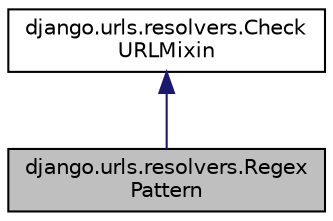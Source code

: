 digraph "django.urls.resolvers.RegexPattern"
{
 // LATEX_PDF_SIZE
  edge [fontname="Helvetica",fontsize="10",labelfontname="Helvetica",labelfontsize="10"];
  node [fontname="Helvetica",fontsize="10",shape=record];
  Node1 [label="django.urls.resolvers.Regex\lPattern",height=0.2,width=0.4,color="black", fillcolor="grey75", style="filled", fontcolor="black",tooltip=" "];
  Node2 -> Node1 [dir="back",color="midnightblue",fontsize="10",style="solid"];
  Node2 [label="django.urls.resolvers.Check\lURLMixin",height=0.2,width=0.4,color="black", fillcolor="white", style="filled",URL="$classdjango_1_1urls_1_1resolvers_1_1_check_u_r_l_mixin.html",tooltip=" "];
}
